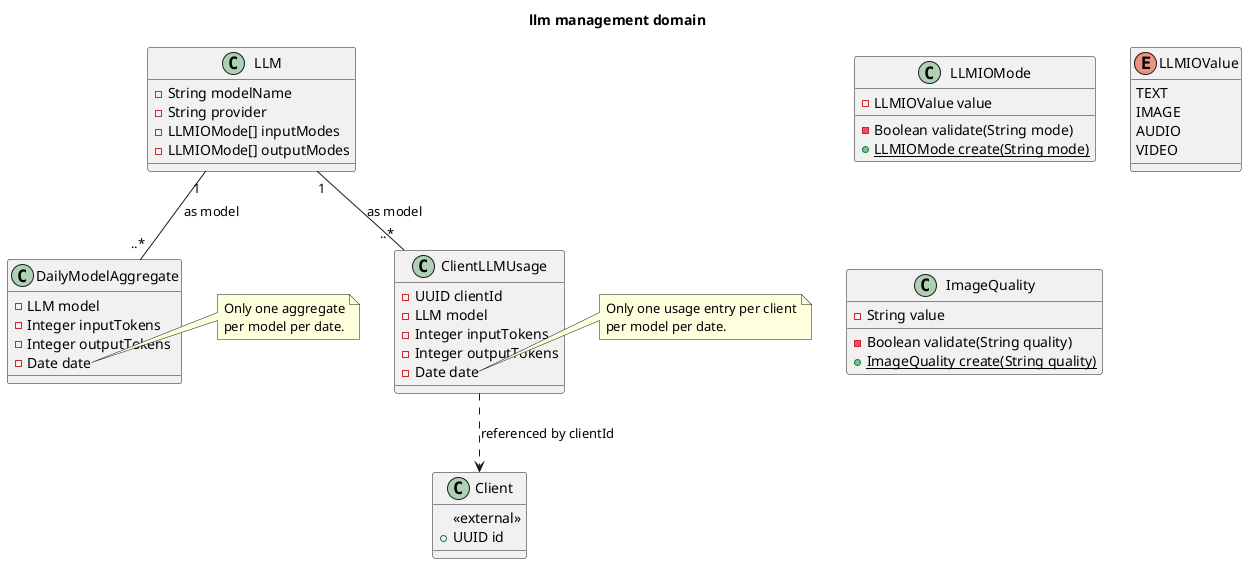 @startuml

title llm management domain

'=== ENTITIES ==='
class LLM {
    -String modelName
    -String provider
    -LLMIOMode[] inputModes
    -LLMIOMode[] outputModes
}

class DailyModelAggregate {
    -LLM model
    -Integer inputTokens
    -Integer outputTokens
    -Date date
}

note right of DailyModelAggregate::date
Only one aggregate
per model per date.
end note

class ClientLLMUsage {
    -UUID clientId
    -LLM model
    -Integer inputTokens
    -Integer outputTokens
    -Date date
}

note right of ClientLLMUsage::date
Only one usage entry per client
per model per date.
end note

'=== VALUE OBJECTS ===
class LLMIOMode {
    -LLMIOValue value
    -Boolean validate(String mode)
    {static}+LLMIOMode create(String mode)
}

enum LLMIOValue {
    TEXT
    IMAGE
    AUDIO
    VIDEO
}

class ImageQuality {
    -String value
    -Boolean validate(String quality)
    {static}+ImageQuality create(String quality)
}

'=== ASSOCIATIONS ===
LLM "1" -- "..*" ClientLLMUsage: as model
LLM "1" -- "..*" DailyModelAggregate: as model

'=== EXTERNAL REFERENCES ===
class Client {
    <<external>>
    +UUID id
}

ClientLLMUsage ..> Client : referenced by clientId

@enduml